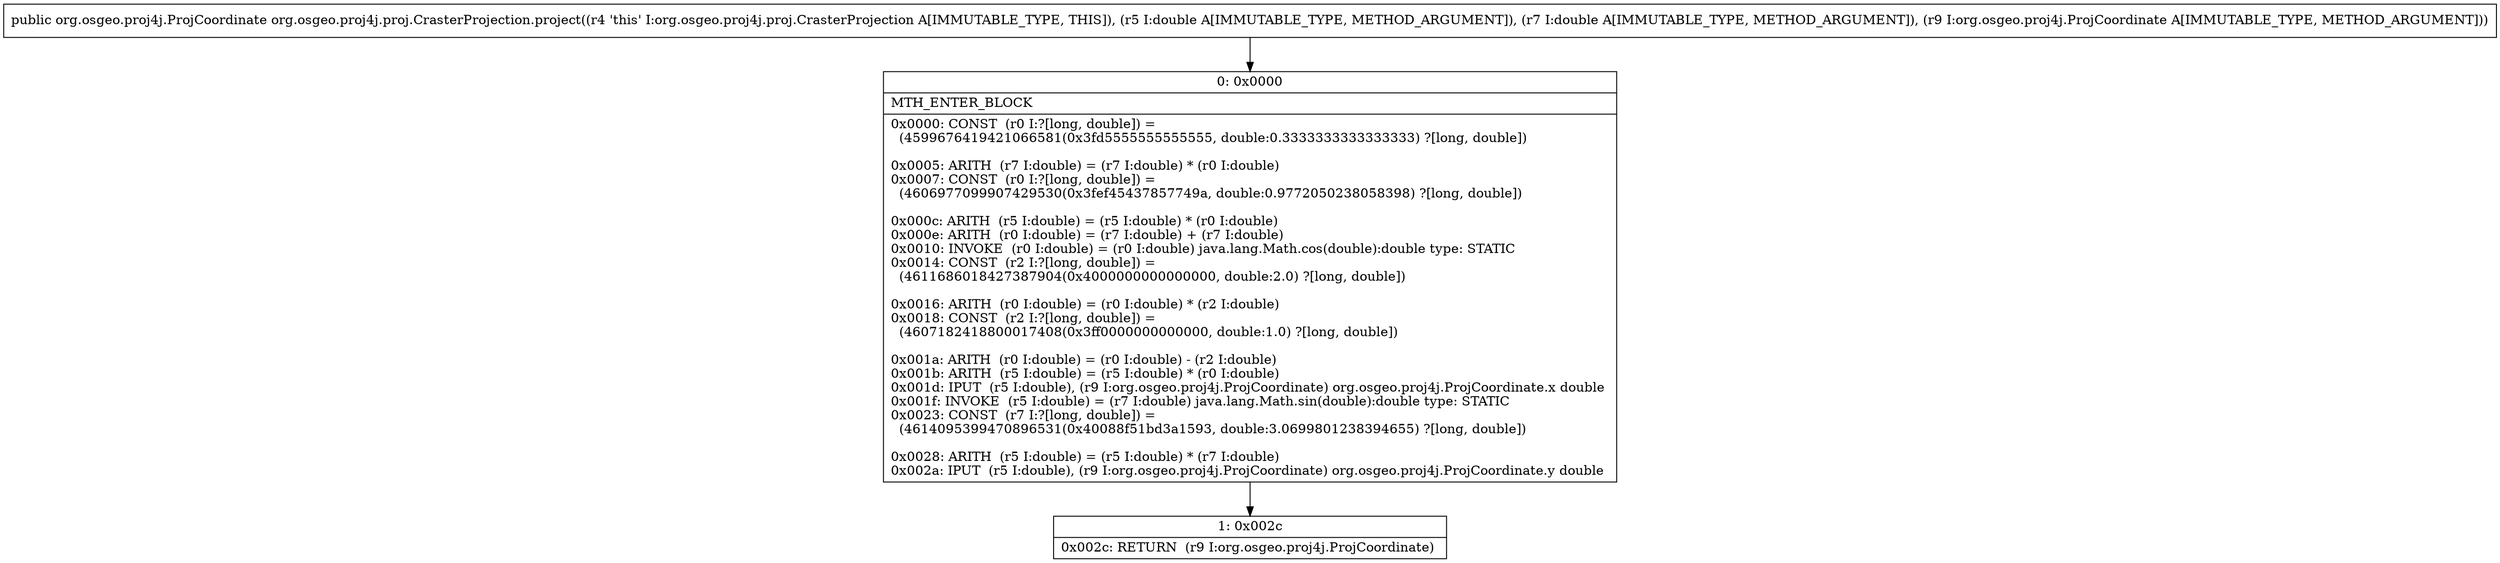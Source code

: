 digraph "CFG fororg.osgeo.proj4j.proj.CrasterProjection.project(DDLorg\/osgeo\/proj4j\/ProjCoordinate;)Lorg\/osgeo\/proj4j\/ProjCoordinate;" {
Node_0 [shape=record,label="{0\:\ 0x0000|MTH_ENTER_BLOCK\l|0x0000: CONST  (r0 I:?[long, double]) = \l  (4599676419421066581(0x3fd5555555555555, double:0.3333333333333333) ?[long, double])\l \l0x0005: ARITH  (r7 I:double) = (r7 I:double) * (r0 I:double) \l0x0007: CONST  (r0 I:?[long, double]) = \l  (4606977099907429530(0x3fef45437857749a, double:0.9772050238058398) ?[long, double])\l \l0x000c: ARITH  (r5 I:double) = (r5 I:double) * (r0 I:double) \l0x000e: ARITH  (r0 I:double) = (r7 I:double) + (r7 I:double) \l0x0010: INVOKE  (r0 I:double) = (r0 I:double) java.lang.Math.cos(double):double type: STATIC \l0x0014: CONST  (r2 I:?[long, double]) = \l  (4611686018427387904(0x4000000000000000, double:2.0) ?[long, double])\l \l0x0016: ARITH  (r0 I:double) = (r0 I:double) * (r2 I:double) \l0x0018: CONST  (r2 I:?[long, double]) = \l  (4607182418800017408(0x3ff0000000000000, double:1.0) ?[long, double])\l \l0x001a: ARITH  (r0 I:double) = (r0 I:double) \- (r2 I:double) \l0x001b: ARITH  (r5 I:double) = (r5 I:double) * (r0 I:double) \l0x001d: IPUT  (r5 I:double), (r9 I:org.osgeo.proj4j.ProjCoordinate) org.osgeo.proj4j.ProjCoordinate.x double \l0x001f: INVOKE  (r5 I:double) = (r7 I:double) java.lang.Math.sin(double):double type: STATIC \l0x0023: CONST  (r7 I:?[long, double]) = \l  (4614095399470896531(0x40088f51bd3a1593, double:3.0699801238394655) ?[long, double])\l \l0x0028: ARITH  (r5 I:double) = (r5 I:double) * (r7 I:double) \l0x002a: IPUT  (r5 I:double), (r9 I:org.osgeo.proj4j.ProjCoordinate) org.osgeo.proj4j.ProjCoordinate.y double \l}"];
Node_1 [shape=record,label="{1\:\ 0x002c|0x002c: RETURN  (r9 I:org.osgeo.proj4j.ProjCoordinate) \l}"];
MethodNode[shape=record,label="{public org.osgeo.proj4j.ProjCoordinate org.osgeo.proj4j.proj.CrasterProjection.project((r4 'this' I:org.osgeo.proj4j.proj.CrasterProjection A[IMMUTABLE_TYPE, THIS]), (r5 I:double A[IMMUTABLE_TYPE, METHOD_ARGUMENT]), (r7 I:double A[IMMUTABLE_TYPE, METHOD_ARGUMENT]), (r9 I:org.osgeo.proj4j.ProjCoordinate A[IMMUTABLE_TYPE, METHOD_ARGUMENT])) }"];
MethodNode -> Node_0;
Node_0 -> Node_1;
}

